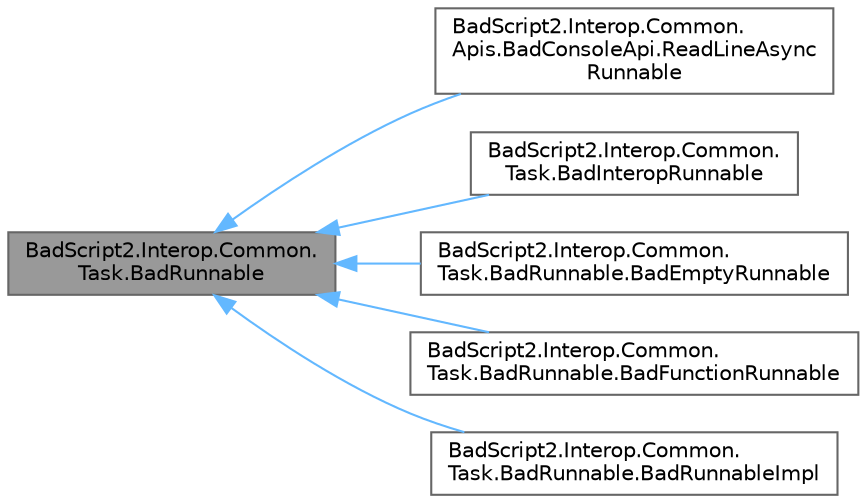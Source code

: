 digraph "BadScript2.Interop.Common.Task.BadRunnable"
{
 // LATEX_PDF_SIZE
  bgcolor="transparent";
  edge [fontname=Helvetica,fontsize=10,labelfontname=Helvetica,labelfontsize=10];
  node [fontname=Helvetica,fontsize=10,shape=box,height=0.2,width=0.4];
  rankdir="LR";
  Node1 [id="Node000001",label="BadScript2.Interop.Common.\lTask.BadRunnable",height=0.2,width=0.4,color="gray40", fillcolor="grey60", style="filled", fontcolor="black",tooltip="Implements a Runnable Object."];
  Node1 -> Node2 [id="edge1_Node000001_Node000002",dir="back",color="steelblue1",style="solid",tooltip=" "];
  Node2 [id="Node000002",label="BadScript2.Interop.Common.\lApis.BadConsoleApi.ReadLineAsync\lRunnable",height=0.2,width=0.4,color="gray40", fillcolor="white", style="filled",URL="$class_bad_script2_1_1_interop_1_1_common_1_1_apis_1_1_bad_console_api_1_1_read_line_async_runnable.html",tooltip="Awaitable Enumeration that wraps the ReadLineAsync Task."];
  Node1 -> Node3 [id="edge2_Node000001_Node000003",dir="back",color="steelblue1",style="solid",tooltip=" "];
  Node3 [id="Node000003",label="BadScript2.Interop.Common.\lTask.BadInteropRunnable",height=0.2,width=0.4,color="gray40", fillcolor="white", style="filled",URL="$class_bad_script2_1_1_interop_1_1_common_1_1_task_1_1_bad_interop_runnable.html",tooltip="Implements a Runnable that can return a value."];
  Node1 -> Node4 [id="edge3_Node000001_Node000004",dir="back",color="steelblue1",style="solid",tooltip=" "];
  Node4 [id="Node000004",label="BadScript2.Interop.Common.\lTask.BadRunnable.BadEmptyRunnable",height=0.2,width=0.4,color="gray40", fillcolor="white", style="filled",URL="$class_bad_script2_1_1_interop_1_1_common_1_1_task_1_1_bad_runnable_1_1_bad_empty_runnable.html",tooltip="Implements the 'Empty' Runnable."];
  Node1 -> Node5 [id="edge4_Node000001_Node000005",dir="back",color="steelblue1",style="solid",tooltip=" "];
  Node5 [id="Node000005",label="BadScript2.Interop.Common.\lTask.BadRunnable.BadFunctionRunnable",height=0.2,width=0.4,color="gray40", fillcolor="white", style="filled",URL="$class_bad_script2_1_1_interop_1_1_common_1_1_task_1_1_bad_runnable_1_1_bad_function_runnable.html",tooltip="Implements a Function Runnable."];
  Node1 -> Node6 [id="edge5_Node000001_Node000006",dir="back",color="steelblue1",style="solid",tooltip=" "];
  Node6 [id="Node000006",label="BadScript2.Interop.Common.\lTask.BadRunnable.BadRunnableImpl",height=0.2,width=0.4,color="gray40", fillcolor="white", style="filled",URL="$class_bad_script2_1_1_interop_1_1_common_1_1_task_1_1_bad_runnable_1_1_bad_runnable_impl.html",tooltip="Implements the Runnable."];
}
